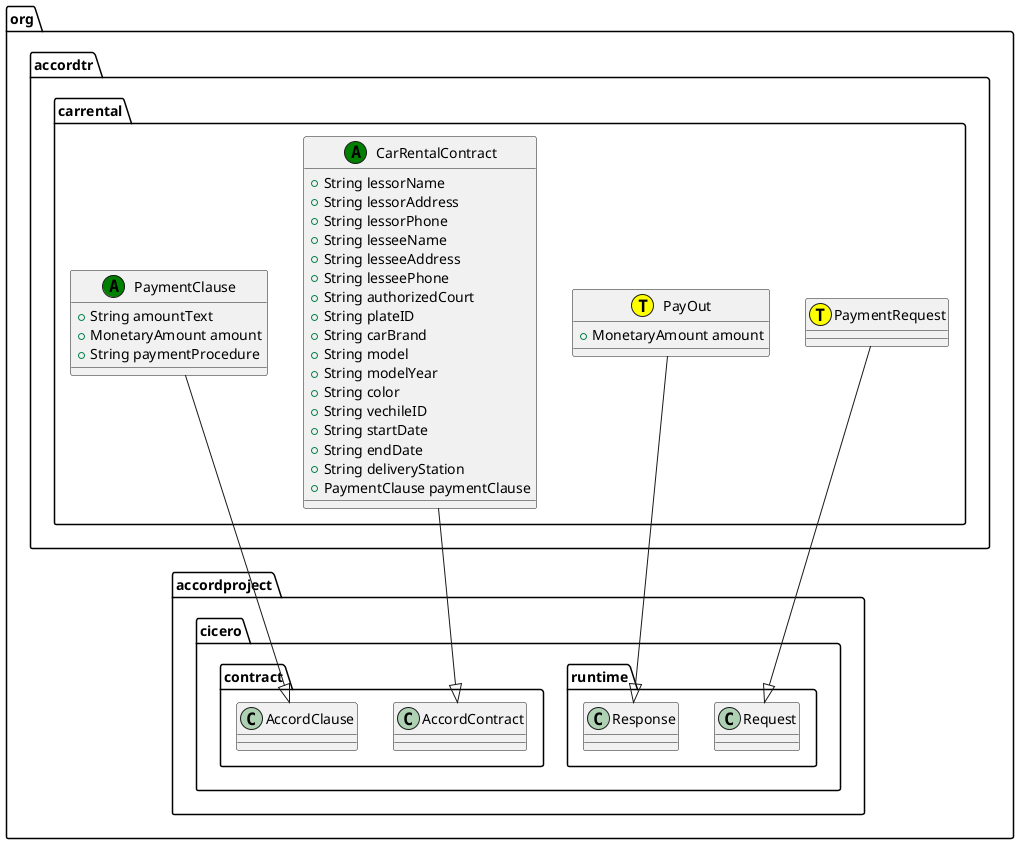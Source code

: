 @startuml
class org.accordtr.carrental.PaymentRequest << (T,yellow) >> {
}
org.accordtr.carrental.PaymentRequest --|> org.accordproject.cicero.runtime.Request
class org.accordtr.carrental.PayOut << (T,yellow) >> {
   + MonetaryAmount amount
}
org.accordtr.carrental.PayOut --|> org.accordproject.cicero.runtime.Response
class org.accordtr.carrental.CarRentalContract << (A,green) >> {
   + String lessorName
   + String lessorAddress
   + String lessorPhone
   + String lesseeName
   + String lesseeAddress
   + String lesseePhone
   + String authorizedCourt
   + String plateID
   + String carBrand
   + String model
   + String modelYear
   + String color
   + String vechileID
   + String startDate
   + String endDate
   + String deliveryStation
   + PaymentClause paymentClause
}
org.accordtr.carrental.CarRentalContract --|> org.accordproject.cicero.contract.AccordContract
class org.accordtr.carrental.PaymentClause << (A,green) >> {
   + String amountText
   + MonetaryAmount amount
   + String paymentProcedure
}
org.accordtr.carrental.PaymentClause --|> org.accordproject.cicero.contract.AccordClause
@enduml

